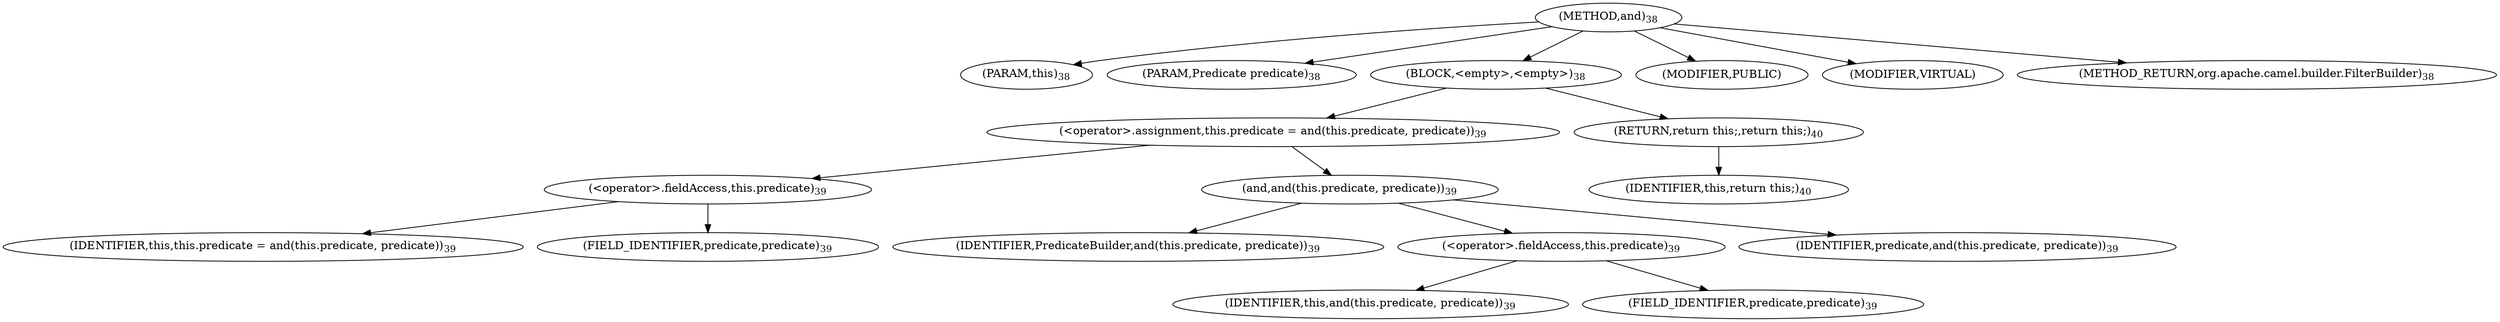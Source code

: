 digraph "and" {  
"35" [label = <(METHOD,and)<SUB>38</SUB>> ]
"7" [label = <(PARAM,this)<SUB>38</SUB>> ]
"36" [label = <(PARAM,Predicate predicate)<SUB>38</SUB>> ]
"37" [label = <(BLOCK,&lt;empty&gt;,&lt;empty&gt;)<SUB>38</SUB>> ]
"38" [label = <(&lt;operator&gt;.assignment,this.predicate = and(this.predicate, predicate))<SUB>39</SUB>> ]
"39" [label = <(&lt;operator&gt;.fieldAccess,this.predicate)<SUB>39</SUB>> ]
"6" [label = <(IDENTIFIER,this,this.predicate = and(this.predicate, predicate))<SUB>39</SUB>> ]
"40" [label = <(FIELD_IDENTIFIER,predicate,predicate)<SUB>39</SUB>> ]
"41" [label = <(and,and(this.predicate, predicate))<SUB>39</SUB>> ]
"42" [label = <(IDENTIFIER,PredicateBuilder,and(this.predicate, predicate))<SUB>39</SUB>> ]
"43" [label = <(&lt;operator&gt;.fieldAccess,this.predicate)<SUB>39</SUB>> ]
"8" [label = <(IDENTIFIER,this,and(this.predicate, predicate))<SUB>39</SUB>> ]
"44" [label = <(FIELD_IDENTIFIER,predicate,predicate)<SUB>39</SUB>> ]
"45" [label = <(IDENTIFIER,predicate,and(this.predicate, predicate))<SUB>39</SUB>> ]
"46" [label = <(RETURN,return this;,return this;)<SUB>40</SUB>> ]
"9" [label = <(IDENTIFIER,this,return this;)<SUB>40</SUB>> ]
"47" [label = <(MODIFIER,PUBLIC)> ]
"48" [label = <(MODIFIER,VIRTUAL)> ]
"49" [label = <(METHOD_RETURN,org.apache.camel.builder.FilterBuilder)<SUB>38</SUB>> ]
  "35" -> "7" 
  "35" -> "36" 
  "35" -> "37" 
  "35" -> "47" 
  "35" -> "48" 
  "35" -> "49" 
  "37" -> "38" 
  "37" -> "46" 
  "38" -> "39" 
  "38" -> "41" 
  "39" -> "6" 
  "39" -> "40" 
  "41" -> "42" 
  "41" -> "43" 
  "41" -> "45" 
  "43" -> "8" 
  "43" -> "44" 
  "46" -> "9" 
}
